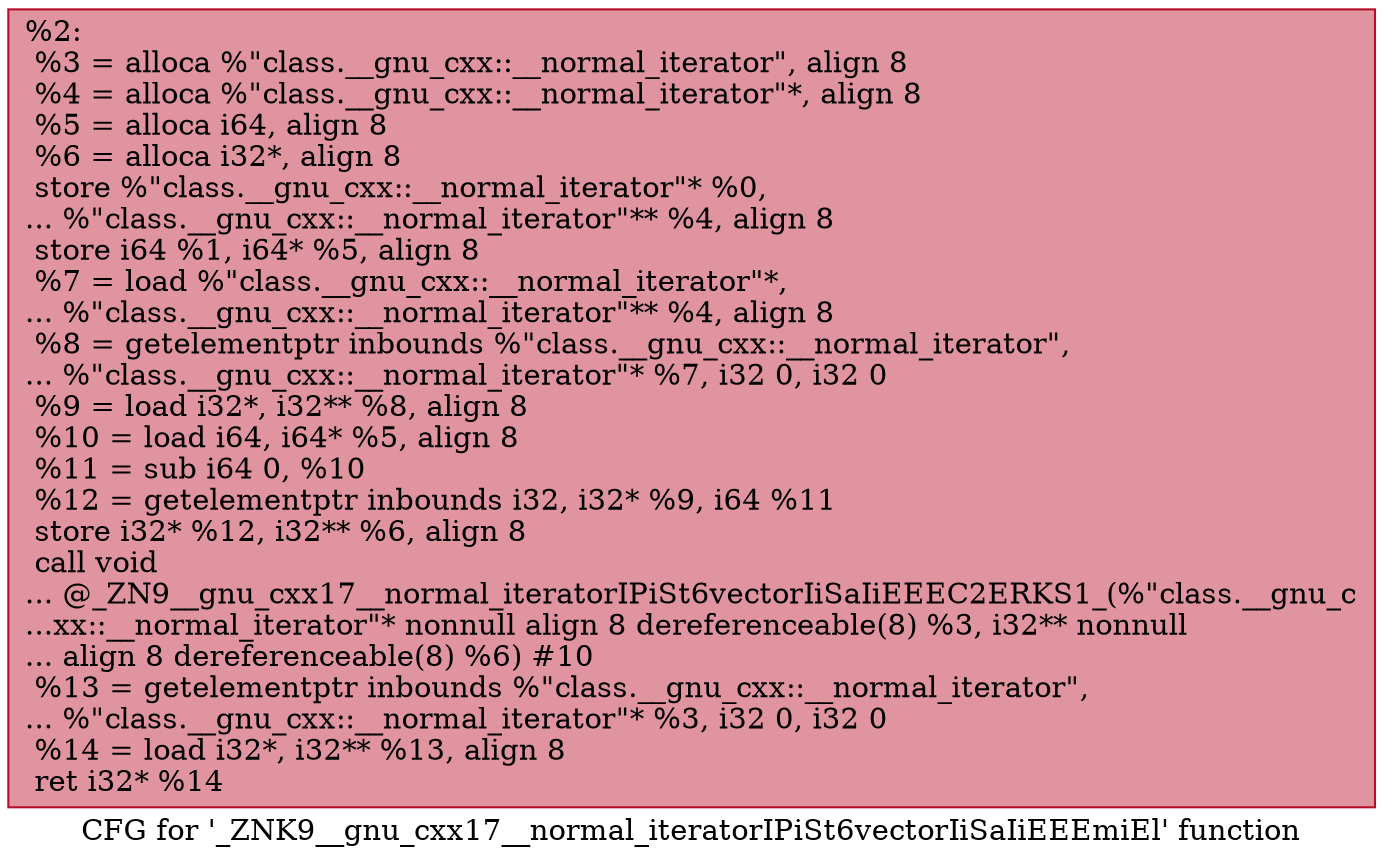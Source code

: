 digraph "CFG for '_ZNK9__gnu_cxx17__normal_iteratorIPiSt6vectorIiSaIiEEEmiEl' function" {
	label="CFG for '_ZNK9__gnu_cxx17__normal_iteratorIPiSt6vectorIiSaIiEEEmiEl' function";

	Node0x564834936e00 [shape=record,color="#b70d28ff", style=filled, fillcolor="#b70d2870",label="{%2:\l  %3 = alloca %\"class.__gnu_cxx::__normal_iterator\", align 8\l  %4 = alloca %\"class.__gnu_cxx::__normal_iterator\"*, align 8\l  %5 = alloca i64, align 8\l  %6 = alloca i32*, align 8\l  store %\"class.__gnu_cxx::__normal_iterator\"* %0,\l... %\"class.__gnu_cxx::__normal_iterator\"** %4, align 8\l  store i64 %1, i64* %5, align 8\l  %7 = load %\"class.__gnu_cxx::__normal_iterator\"*,\l... %\"class.__gnu_cxx::__normal_iterator\"** %4, align 8\l  %8 = getelementptr inbounds %\"class.__gnu_cxx::__normal_iterator\",\l... %\"class.__gnu_cxx::__normal_iterator\"* %7, i32 0, i32 0\l  %9 = load i32*, i32** %8, align 8\l  %10 = load i64, i64* %5, align 8\l  %11 = sub i64 0, %10\l  %12 = getelementptr inbounds i32, i32* %9, i64 %11\l  store i32* %12, i32** %6, align 8\l  call void\l... @_ZN9__gnu_cxx17__normal_iteratorIPiSt6vectorIiSaIiEEEC2ERKS1_(%\"class.__gnu_c\l...xx::__normal_iterator\"* nonnull align 8 dereferenceable(8) %3, i32** nonnull\l... align 8 dereferenceable(8) %6) #10\l  %13 = getelementptr inbounds %\"class.__gnu_cxx::__normal_iterator\",\l... %\"class.__gnu_cxx::__normal_iterator\"* %3, i32 0, i32 0\l  %14 = load i32*, i32** %13, align 8\l  ret i32* %14\l}"];
}
